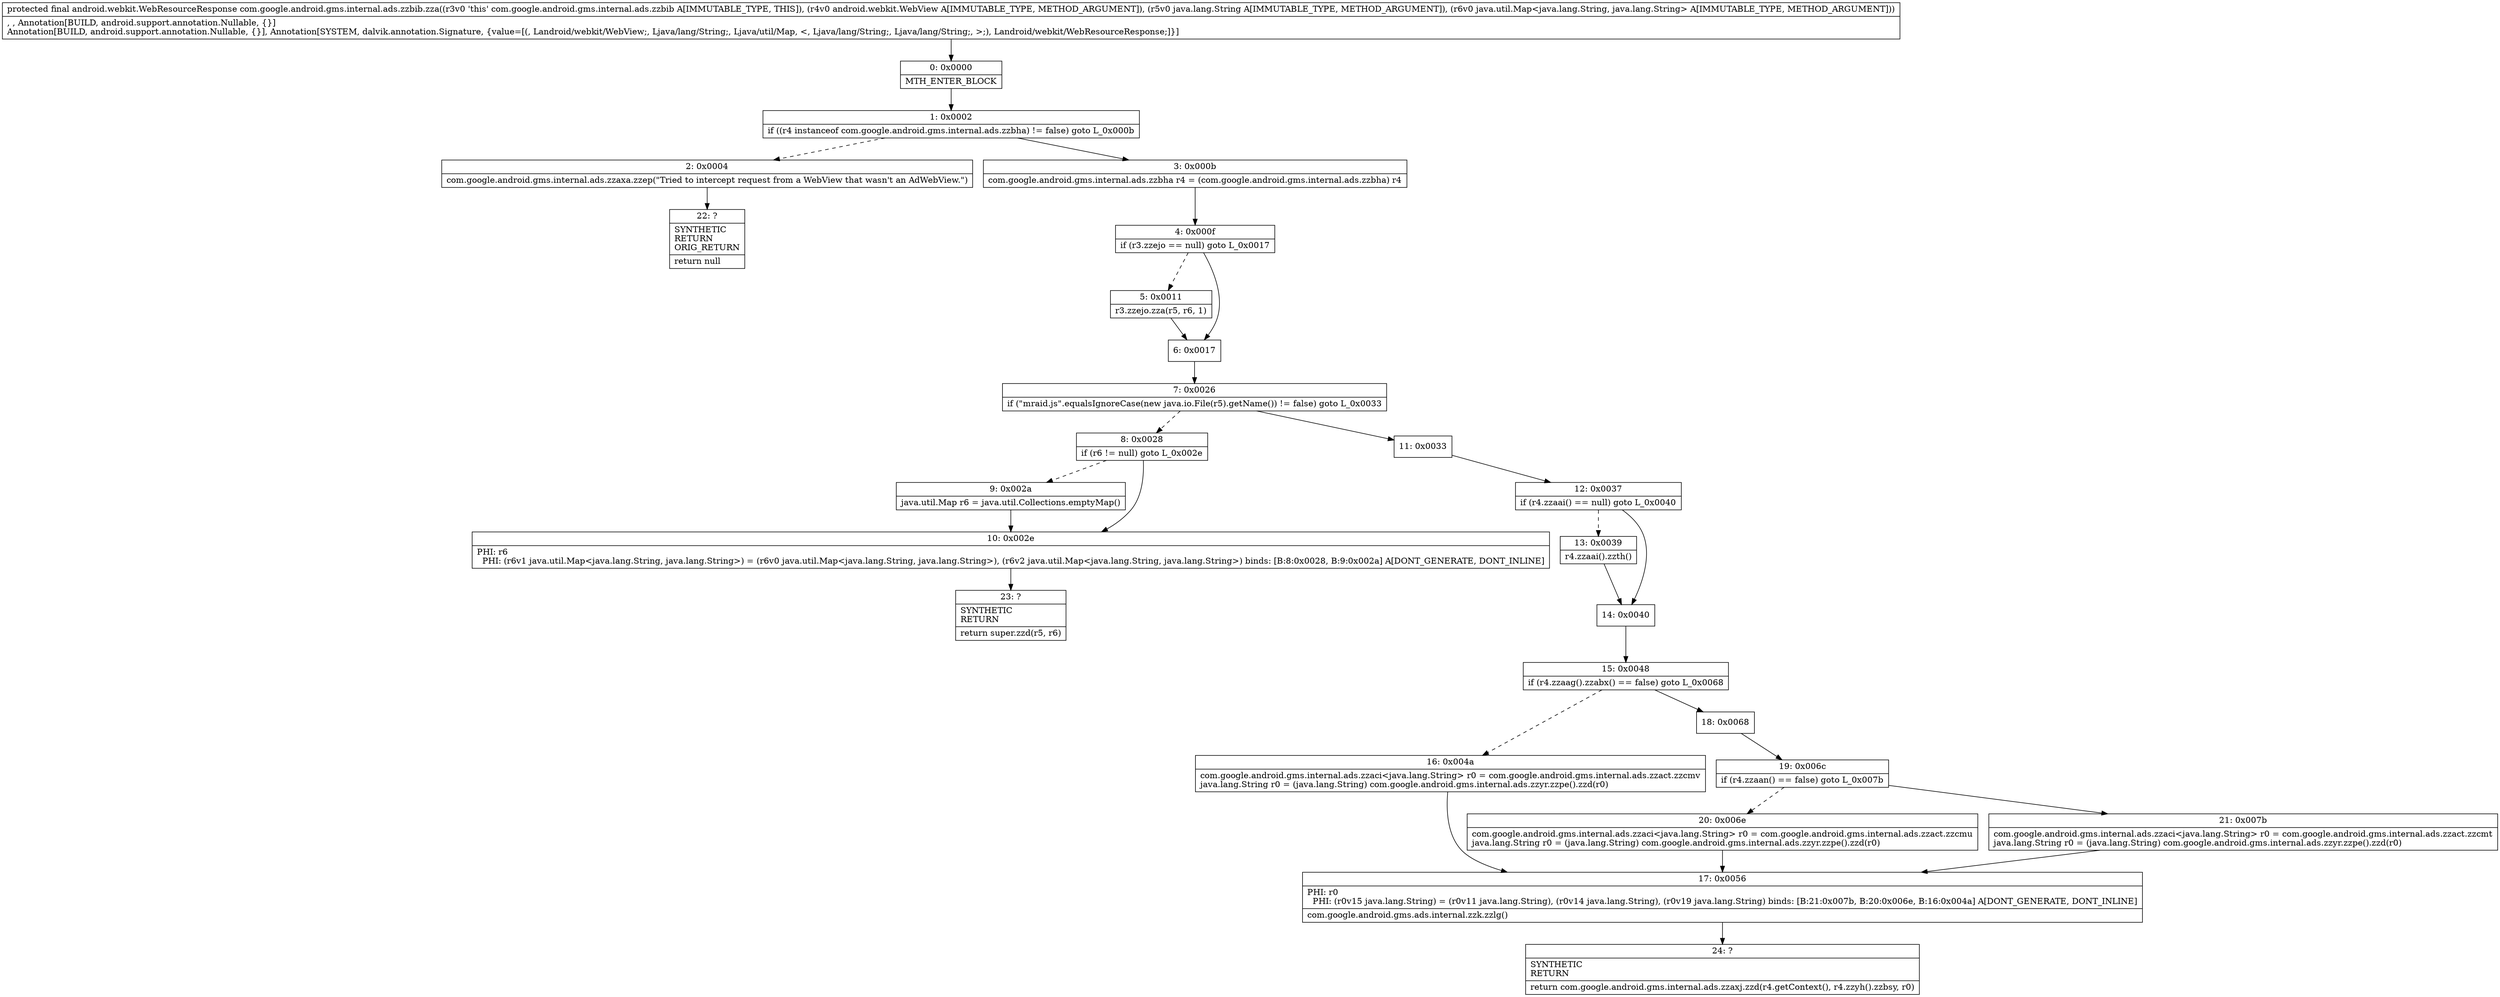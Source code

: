 digraph "CFG forcom.google.android.gms.internal.ads.zzbib.zza(Landroid\/webkit\/WebView;Ljava\/lang\/String;Ljava\/util\/Map;)Landroid\/webkit\/WebResourceResponse;" {
Node_0 [shape=record,label="{0\:\ 0x0000|MTH_ENTER_BLOCK\l}"];
Node_1 [shape=record,label="{1\:\ 0x0002|if ((r4 instanceof com.google.android.gms.internal.ads.zzbha) != false) goto L_0x000b\l}"];
Node_2 [shape=record,label="{2\:\ 0x0004|com.google.android.gms.internal.ads.zzaxa.zzep(\"Tried to intercept request from a WebView that wasn't an AdWebView.\")\l}"];
Node_3 [shape=record,label="{3\:\ 0x000b|com.google.android.gms.internal.ads.zzbha r4 = (com.google.android.gms.internal.ads.zzbha) r4\l}"];
Node_4 [shape=record,label="{4\:\ 0x000f|if (r3.zzejo == null) goto L_0x0017\l}"];
Node_5 [shape=record,label="{5\:\ 0x0011|r3.zzejo.zza(r5, r6, 1)\l}"];
Node_6 [shape=record,label="{6\:\ 0x0017}"];
Node_7 [shape=record,label="{7\:\ 0x0026|if (\"mraid.js\".equalsIgnoreCase(new java.io.File(r5).getName()) != false) goto L_0x0033\l}"];
Node_8 [shape=record,label="{8\:\ 0x0028|if (r6 != null) goto L_0x002e\l}"];
Node_9 [shape=record,label="{9\:\ 0x002a|java.util.Map r6 = java.util.Collections.emptyMap()\l}"];
Node_10 [shape=record,label="{10\:\ 0x002e|PHI: r6 \l  PHI: (r6v1 java.util.Map\<java.lang.String, java.lang.String\>) = (r6v0 java.util.Map\<java.lang.String, java.lang.String\>), (r6v2 java.util.Map\<java.lang.String, java.lang.String\>) binds: [B:8:0x0028, B:9:0x002a] A[DONT_GENERATE, DONT_INLINE]\l}"];
Node_11 [shape=record,label="{11\:\ 0x0033}"];
Node_12 [shape=record,label="{12\:\ 0x0037|if (r4.zzaai() == null) goto L_0x0040\l}"];
Node_13 [shape=record,label="{13\:\ 0x0039|r4.zzaai().zzth()\l}"];
Node_14 [shape=record,label="{14\:\ 0x0040}"];
Node_15 [shape=record,label="{15\:\ 0x0048|if (r4.zzaag().zzabx() == false) goto L_0x0068\l}"];
Node_16 [shape=record,label="{16\:\ 0x004a|com.google.android.gms.internal.ads.zzaci\<java.lang.String\> r0 = com.google.android.gms.internal.ads.zzact.zzcmv\ljava.lang.String r0 = (java.lang.String) com.google.android.gms.internal.ads.zzyr.zzpe().zzd(r0)\l}"];
Node_17 [shape=record,label="{17\:\ 0x0056|PHI: r0 \l  PHI: (r0v15 java.lang.String) = (r0v11 java.lang.String), (r0v14 java.lang.String), (r0v19 java.lang.String) binds: [B:21:0x007b, B:20:0x006e, B:16:0x004a] A[DONT_GENERATE, DONT_INLINE]\l|com.google.android.gms.ads.internal.zzk.zzlg()\l}"];
Node_18 [shape=record,label="{18\:\ 0x0068}"];
Node_19 [shape=record,label="{19\:\ 0x006c|if (r4.zzaan() == false) goto L_0x007b\l}"];
Node_20 [shape=record,label="{20\:\ 0x006e|com.google.android.gms.internal.ads.zzaci\<java.lang.String\> r0 = com.google.android.gms.internal.ads.zzact.zzcmu\ljava.lang.String r0 = (java.lang.String) com.google.android.gms.internal.ads.zzyr.zzpe().zzd(r0)\l}"];
Node_21 [shape=record,label="{21\:\ 0x007b|com.google.android.gms.internal.ads.zzaci\<java.lang.String\> r0 = com.google.android.gms.internal.ads.zzact.zzcmt\ljava.lang.String r0 = (java.lang.String) com.google.android.gms.internal.ads.zzyr.zzpe().zzd(r0)\l}"];
Node_22 [shape=record,label="{22\:\ ?|SYNTHETIC\lRETURN\lORIG_RETURN\l|return null\l}"];
Node_23 [shape=record,label="{23\:\ ?|SYNTHETIC\lRETURN\l|return super.zzd(r5, r6)\l}"];
Node_24 [shape=record,label="{24\:\ ?|SYNTHETIC\lRETURN\l|return com.google.android.gms.internal.ads.zzaxj.zzd(r4.getContext(), r4.zzyh().zzbsy, r0)\l}"];
MethodNode[shape=record,label="{protected final android.webkit.WebResourceResponse com.google.android.gms.internal.ads.zzbib.zza((r3v0 'this' com.google.android.gms.internal.ads.zzbib A[IMMUTABLE_TYPE, THIS]), (r4v0 android.webkit.WebView A[IMMUTABLE_TYPE, METHOD_ARGUMENT]), (r5v0 java.lang.String A[IMMUTABLE_TYPE, METHOD_ARGUMENT]), (r6v0 java.util.Map\<java.lang.String, java.lang.String\> A[IMMUTABLE_TYPE, METHOD_ARGUMENT]))  | , , Annotation[BUILD, android.support.annotation.Nullable, \{\}]\lAnnotation[BUILD, android.support.annotation.Nullable, \{\}], Annotation[SYSTEM, dalvik.annotation.Signature, \{value=[(, Landroid\/webkit\/WebView;, Ljava\/lang\/String;, Ljava\/util\/Map, \<, Ljava\/lang\/String;, Ljava\/lang\/String;, \>;), Landroid\/webkit\/WebResourceResponse;]\}]\l}"];
MethodNode -> Node_0;
Node_0 -> Node_1;
Node_1 -> Node_2[style=dashed];
Node_1 -> Node_3;
Node_2 -> Node_22;
Node_3 -> Node_4;
Node_4 -> Node_5[style=dashed];
Node_4 -> Node_6;
Node_5 -> Node_6;
Node_6 -> Node_7;
Node_7 -> Node_8[style=dashed];
Node_7 -> Node_11;
Node_8 -> Node_9[style=dashed];
Node_8 -> Node_10;
Node_9 -> Node_10;
Node_10 -> Node_23;
Node_11 -> Node_12;
Node_12 -> Node_13[style=dashed];
Node_12 -> Node_14;
Node_13 -> Node_14;
Node_14 -> Node_15;
Node_15 -> Node_16[style=dashed];
Node_15 -> Node_18;
Node_16 -> Node_17;
Node_17 -> Node_24;
Node_18 -> Node_19;
Node_19 -> Node_20[style=dashed];
Node_19 -> Node_21;
Node_20 -> Node_17;
Node_21 -> Node_17;
}

